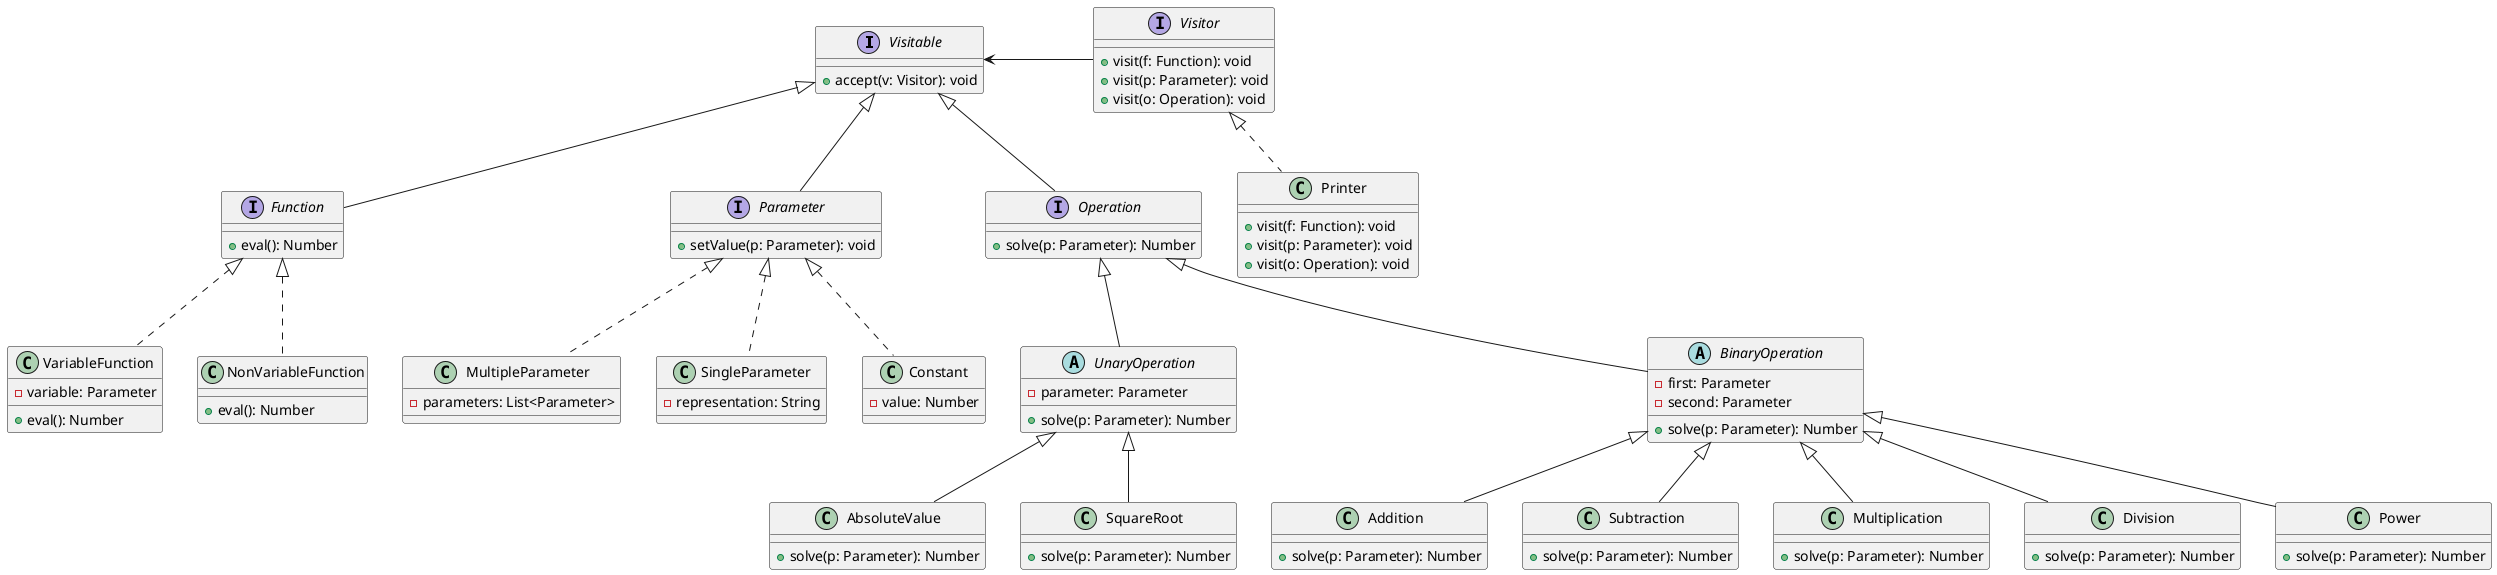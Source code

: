 @startuml

interface Visitable{
+accept(v: Visitor): void
}
interface Visitor{
+visit(f: Function): void
+visit(p: Parameter): void
+visit(o: Operation): void
}

'TODO: Determine if visiting bottom classes is needed

class Printer implements Visitor{
+visit(f: Function): void
+visit(p: Parameter): void
+visit(o: Operation): void
}


interface Function extends Visitable{
+eval(): Number
}
class VariableFunction implements Function{
-variable: Parameter
+eval(): Number
}
class NonVariableFunction implements Function{
+eval(): Number
}

interface Parameter extends Visitable{
+setValue(p: Parameter): void
}

class MultipleParameter implements Parameter{
-parameters: List<Parameter>
}

class SingleParameter implements Parameter{
-representation: String
}

class Constant implements Parameter{
-value: Number
}

interface Operation extends Visitable{
+solve(p: Parameter): Number
}

abstract class UnaryOperation extends Operation{
-parameter: Parameter
+solve(p: Parameter): Number
}

abstract class BinaryOperation extends Operation{
-first: Parameter
-second: Parameter
+solve(p: Parameter): Number
}

class Addition extends BinaryOperation{
+solve(p: Parameter): Number
}
class Subtraction extends BinaryOperation{
+solve(p: Parameter): Number
}
class Multiplication extends BinaryOperation{
+solve(p: Parameter): Number
}
class Division extends BinaryOperation{
+solve(p: Parameter): Number
}
class Power extends BinaryOperation{
+solve(p: Parameter): Number
}

class AbsoluteValue extends UnaryOperation{
+solve(p: Parameter): Number
}
class SquareRoot extends UnaryOperation{
+solve(p: Parameter): Number
}





' Functions receive ONE WORD OR LETTER,
' then they are single-variable

' Extras
Visitable <-Visitor


@enduml